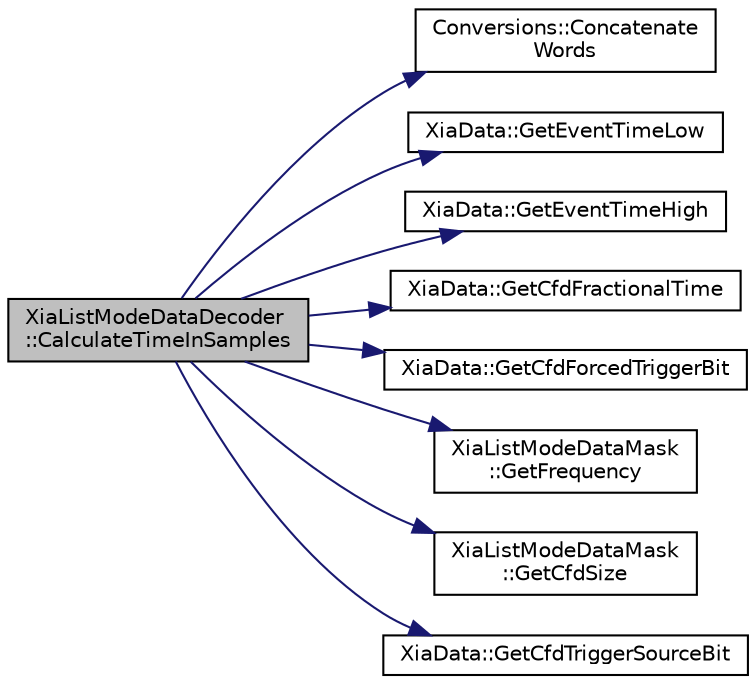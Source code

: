 digraph "XiaListModeDataDecoder::CalculateTimeInSamples"
{
  edge [fontname="Helvetica",fontsize="10",labelfontname="Helvetica",labelfontsize="10"];
  node [fontname="Helvetica",fontsize="10",shape=record];
  rankdir="LR";
  Node1 [label="XiaListModeDataDecoder\l::CalculateTimeInSamples",height=0.2,width=0.4,color="black", fillcolor="grey75", style="filled", fontcolor="black"];
  Node1 -> Node2 [color="midnightblue",fontsize="10",style="solid",fontname="Helvetica"];
  Node2 [label="Conversions::Concatenate\lWords",height=0.2,width=0.4,color="black", fillcolor="white", style="filled",URL="$dd/df8/namespace_conversions.html#ab4a6f68a55e2cb0cae208ea8ba028e37"];
  Node1 -> Node3 [color="midnightblue",fontsize="10",style="solid",fontname="Helvetica"];
  Node3 [label="XiaData::GetEventTimeLow",height=0.2,width=0.4,color="black", fillcolor="white", style="filled",URL="$d2/ddd/class_xia_data.html#a477694efe035660d8b7c2f66edeb6391"];
  Node1 -> Node4 [color="midnightblue",fontsize="10",style="solid",fontname="Helvetica"];
  Node4 [label="XiaData::GetEventTimeHigh",height=0.2,width=0.4,color="black", fillcolor="white", style="filled",URL="$d2/ddd/class_xia_data.html#a0b36b071cd7116ac4190a62581e524d9"];
  Node1 -> Node5 [color="midnightblue",fontsize="10",style="solid",fontname="Helvetica"];
  Node5 [label="XiaData::GetCfdFractionalTime",height=0.2,width=0.4,color="black", fillcolor="white", style="filled",URL="$d2/ddd/class_xia_data.html#aacf4e60f363bf42851bb7b65eb1456aa"];
  Node1 -> Node6 [color="midnightblue",fontsize="10",style="solid",fontname="Helvetica"];
  Node6 [label="XiaData::GetCfdForcedTriggerBit",height=0.2,width=0.4,color="black", fillcolor="white", style="filled",URL="$d2/ddd/class_xia_data.html#a49b9907d1f012a9154dc93070a4f00a8"];
  Node1 -> Node7 [color="midnightblue",fontsize="10",style="solid",fontname="Helvetica"];
  Node7 [label="XiaListModeDataMask\l::GetFrequency",height=0.2,width=0.4,color="black", fillcolor="white", style="filled",URL="$dc/d76/class_xia_list_mode_data_mask.html#a0f0d736bff31821c636ffa5e6eb748c1"];
  Node1 -> Node8 [color="midnightblue",fontsize="10",style="solid",fontname="Helvetica"];
  Node8 [label="XiaListModeDataMask\l::GetCfdSize",height=0.2,width=0.4,color="black", fillcolor="white", style="filled",URL="$dc/d76/class_xia_list_mode_data_mask.html#af207eba9f8d0988d96e86bdf93a9dba7"];
  Node1 -> Node9 [color="midnightblue",fontsize="10",style="solid",fontname="Helvetica"];
  Node9 [label="XiaData::GetCfdTriggerSourceBit",height=0.2,width=0.4,color="black", fillcolor="white", style="filled",URL="$d2/ddd/class_xia_data.html#a7aa98d3225b681fc7e28b67ee45ed9b2"];
}
